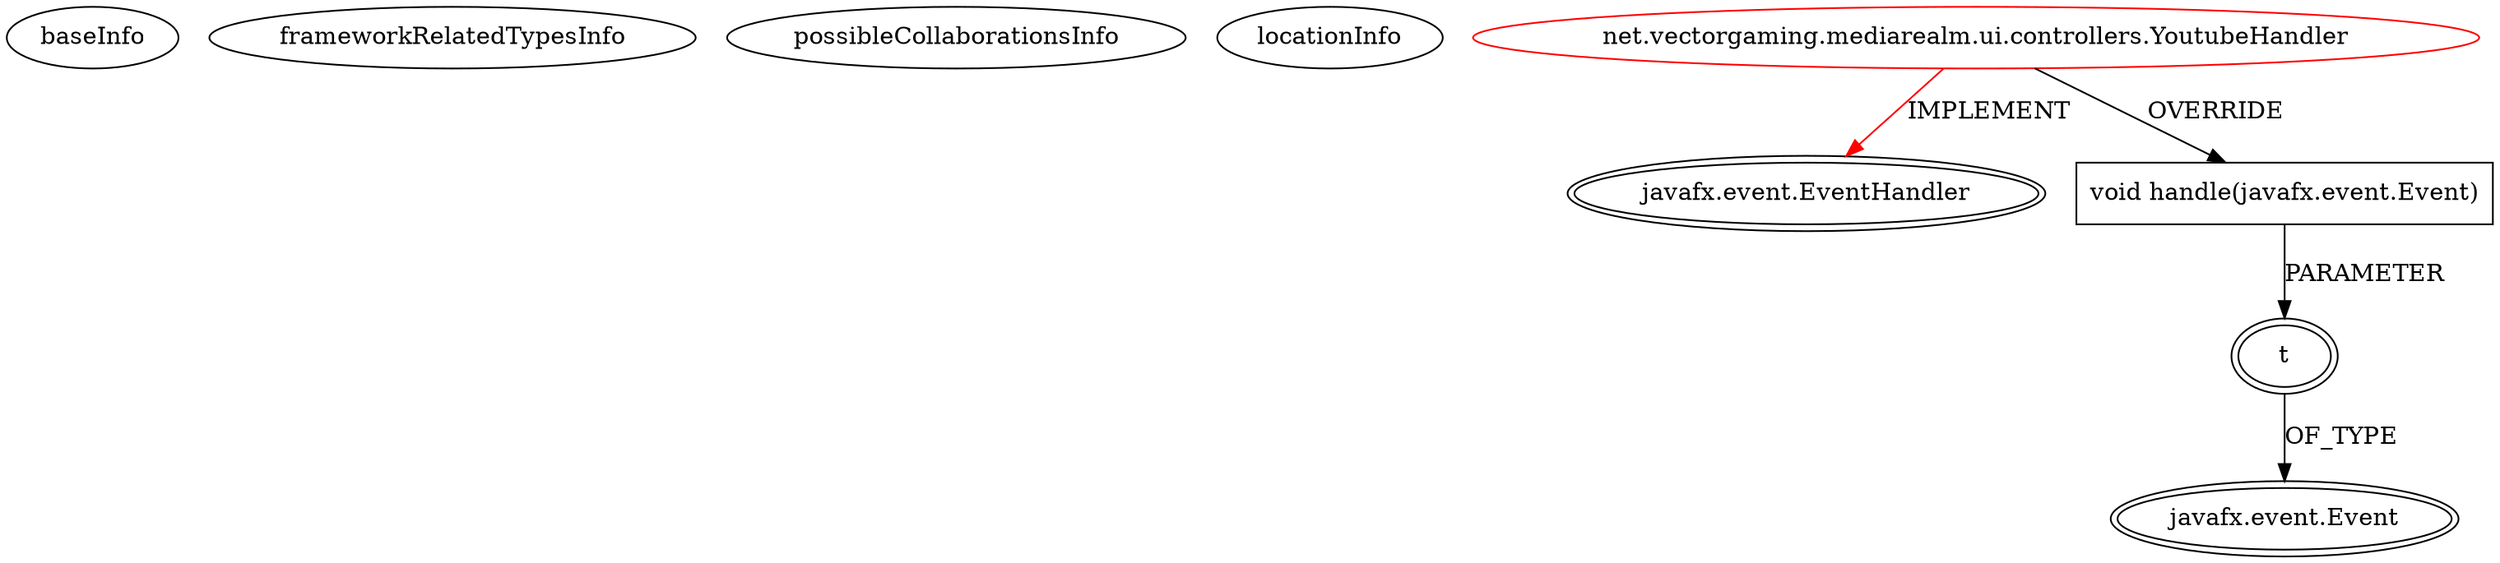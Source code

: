 digraph {
baseInfo[graphId=1578,category="extension_graph",isAnonymous=false,possibleRelation=false]
frameworkRelatedTypesInfo[0="javafx.event.EventHandler"]
possibleCollaborationsInfo[]
locationInfo[projectName="VectorSoftworks-MediaRealmOfficial",filePath="/VectorSoftworks-MediaRealmOfficial/MediaRealmOfficial-master/src/net/vectorgaming/mediarealm/ui/controllers/YoutubeHandler.java",contextSignature="YoutubeHandler",graphId="1578"]
0[label="net.vectorgaming.mediarealm.ui.controllers.YoutubeHandler",vertexType="ROOT_CLIENT_CLASS_DECLARATION",isFrameworkType=false,color=red]
1[label="javafx.event.EventHandler",vertexType="FRAMEWORK_INTERFACE_TYPE",isFrameworkType=true,peripheries=2]
2[label="void handle(javafx.event.Event)",vertexType="OVERRIDING_METHOD_DECLARATION",isFrameworkType=false,shape=box]
3[label="t",vertexType="PARAMETER_DECLARATION",isFrameworkType=true,peripheries=2]
4[label="javafx.event.Event",vertexType="FRAMEWORK_CLASS_TYPE",isFrameworkType=true,peripheries=2]
0->1[label="IMPLEMENT",color=red]
0->2[label="OVERRIDE"]
3->4[label="OF_TYPE"]
2->3[label="PARAMETER"]
}
